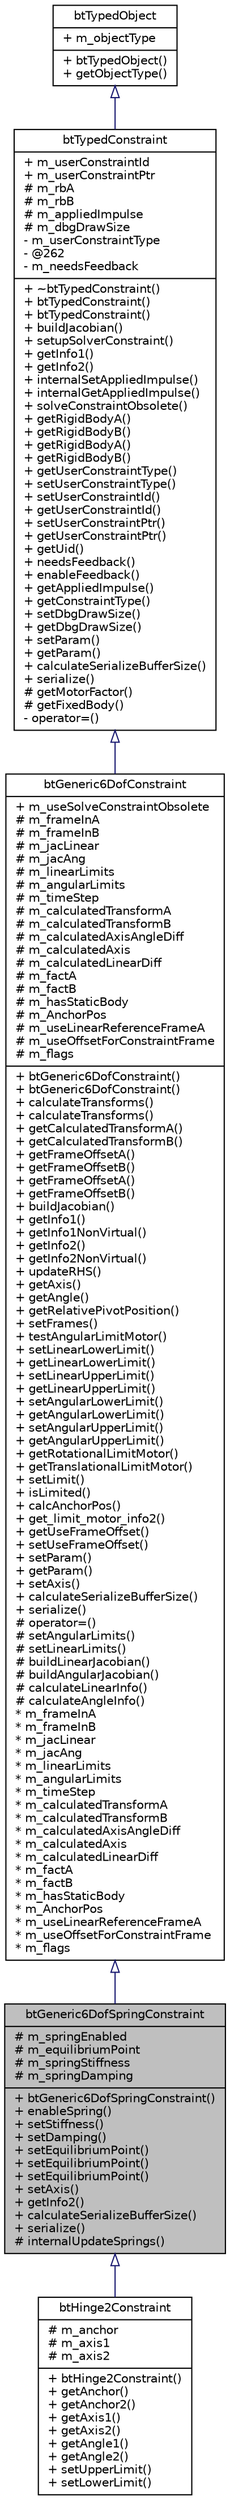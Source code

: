 digraph G
{
  edge [fontname="Helvetica",fontsize="10",labelfontname="Helvetica",labelfontsize="10"];
  node [fontname="Helvetica",fontsize="10",shape=record];
  Node1 [label="{btGeneric6DofSpringConstraint\n|# m_springEnabled\l# m_equilibriumPoint\l# m_springStiffness\l# m_springDamping\l|+ btGeneric6DofSpringConstraint()\l+ enableSpring()\l+ setStiffness()\l+ setDamping()\l+ setEquilibriumPoint()\l+ setEquilibriumPoint()\l+ setEquilibriumPoint()\l+ setAxis()\l+ getInfo2()\l+ calculateSerializeBufferSize()\l+ serialize()\l# internalUpdateSprings()\l}",height=0.2,width=0.4,color="black", fillcolor="grey75", style="filled" fontcolor="black"];
  Node2 -> Node1 [dir=back,color="midnightblue",fontsize="10",style="solid",arrowtail="empty",fontname="Helvetica"];
  Node2 [label="{btGeneric6DofConstraint\n|+ m_useSolveConstraintObsolete\l# m_frameInA\l# m_frameInB\l# m_jacLinear\l# m_jacAng\l# m_linearLimits\l# m_angularLimits\l# m_timeStep\l# m_calculatedTransformA\l# m_calculatedTransformB\l# m_calculatedAxisAngleDiff\l# m_calculatedAxis\l# m_calculatedLinearDiff\l# m_factA\l# m_factB\l# m_hasStaticBody\l# m_AnchorPos\l# m_useLinearReferenceFrameA\l# m_useOffsetForConstraintFrame\l# m_flags\l|+ btGeneric6DofConstraint()\l+ btGeneric6DofConstraint()\l+ calculateTransforms()\l+ calculateTransforms()\l+ getCalculatedTransformA()\l+ getCalculatedTransformB()\l+ getFrameOffsetA()\l+ getFrameOffsetB()\l+ getFrameOffsetA()\l+ getFrameOffsetB()\l+ buildJacobian()\l+ getInfo1()\l+ getInfo1NonVirtual()\l+ getInfo2()\l+ getInfo2NonVirtual()\l+ updateRHS()\l+ getAxis()\l+ getAngle()\l+ getRelativePivotPosition()\l+ setFrames()\l+ testAngularLimitMotor()\l+ setLinearLowerLimit()\l+ getLinearLowerLimit()\l+ setLinearUpperLimit()\l+ getLinearUpperLimit()\l+ setAngularLowerLimit()\l+ getAngularLowerLimit()\l+ setAngularUpperLimit()\l+ getAngularUpperLimit()\l+ getRotationalLimitMotor()\l+ getTranslationalLimitMotor()\l+ setLimit()\l+ isLimited()\l+ calcAnchorPos()\l+ get_limit_motor_info2()\l+ getUseFrameOffset()\l+ setUseFrameOffset()\l+ setParam()\l+ getParam()\l+ setAxis()\l+ calculateSerializeBufferSize()\l+ serialize()\l# operator=()\l# setAngularLimits()\l# setLinearLimits()\l# buildLinearJacobian()\l# buildAngularJacobian()\l# calculateLinearInfo()\l# calculateAngleInfo()\l* m_frameInA\l* m_frameInB\l* m_jacLinear\l* m_jacAng\l* m_linearLimits\l* m_angularLimits\l* m_timeStep\l* m_calculatedTransformA\l* m_calculatedTransformB\l* m_calculatedAxisAngleDiff\l* m_calculatedAxis\l* m_calculatedLinearDiff\l* m_factA\l* m_factB\l* m_hasStaticBody\l* m_AnchorPos\l* m_useLinearReferenceFrameA\l* m_useOffsetForConstraintFrame\l* m_flags\l}",height=0.2,width=0.4,color="black", fillcolor="white", style="filled",URL="$dd/dd6/classbtGeneric6DofConstraint.html",tooltip="btGeneric6DofConstraint between two rigidbodies each with a pivotpoint that descibes the axis locatio..."];
  Node3 -> Node2 [dir=back,color="midnightblue",fontsize="10",style="solid",arrowtail="empty",fontname="Helvetica"];
  Node3 [label="{btTypedConstraint\n|+ m_userConstraintId\l+ m_userConstraintPtr\l# m_rbA\l# m_rbB\l# m_appliedImpulse\l# m_dbgDrawSize\l- m_userConstraintType\l- @262\l- m_needsFeedback\l|+ ~btTypedConstraint()\l+ btTypedConstraint()\l+ btTypedConstraint()\l+ buildJacobian()\l+ setupSolverConstraint()\l+ getInfo1()\l+ getInfo2()\l+ internalSetAppliedImpulse()\l+ internalGetAppliedImpulse()\l+ solveConstraintObsolete()\l+ getRigidBodyA()\l+ getRigidBodyB()\l+ getRigidBodyA()\l+ getRigidBodyB()\l+ getUserConstraintType()\l+ setUserConstraintType()\l+ setUserConstraintId()\l+ getUserConstraintId()\l+ setUserConstraintPtr()\l+ getUserConstraintPtr()\l+ getUid()\l+ needsFeedback()\l+ enableFeedback()\l+ getAppliedImpulse()\l+ getConstraintType()\l+ setDbgDrawSize()\l+ getDbgDrawSize()\l+ setParam()\l+ getParam()\l+ calculateSerializeBufferSize()\l+ serialize()\l# getMotorFactor()\l# getFixedBody()\l- operator=()\l}",height=0.2,width=0.4,color="black", fillcolor="white", style="filled",URL="$df/daa/classbtTypedConstraint.html",tooltip="TypedConstraint is the baseclass for Bullet constraints and vehicles."];
  Node4 -> Node3 [dir=back,color="midnightblue",fontsize="10",style="solid",arrowtail="empty",fontname="Helvetica"];
  Node4 [label="{btTypedObject\n|+ m_objectType\l|+ btTypedObject()\l+ getObjectType()\l}",height=0.2,width=0.4,color="black", fillcolor="white", style="filled",URL="$d3/d37/structbtTypedObject.html",tooltip="rudimentary class to provide type info"];
  Node1 -> Node5 [dir=back,color="midnightblue",fontsize="10",style="solid",arrowtail="empty",fontname="Helvetica"];
  Node5 [label="{btHinge2Constraint\n|# m_anchor\l# m_axis1\l# m_axis2\l|+ btHinge2Constraint()\l+ getAnchor()\l+ getAnchor2()\l+ getAxis1()\l+ getAxis2()\l+ getAngle1()\l+ getAngle2()\l+ setUpperLimit()\l+ setLowerLimit()\l}",height=0.2,width=0.4,color="black", fillcolor="white", style="filled",URL="$d0/d4f/classbtHinge2Constraint.html"];
}
